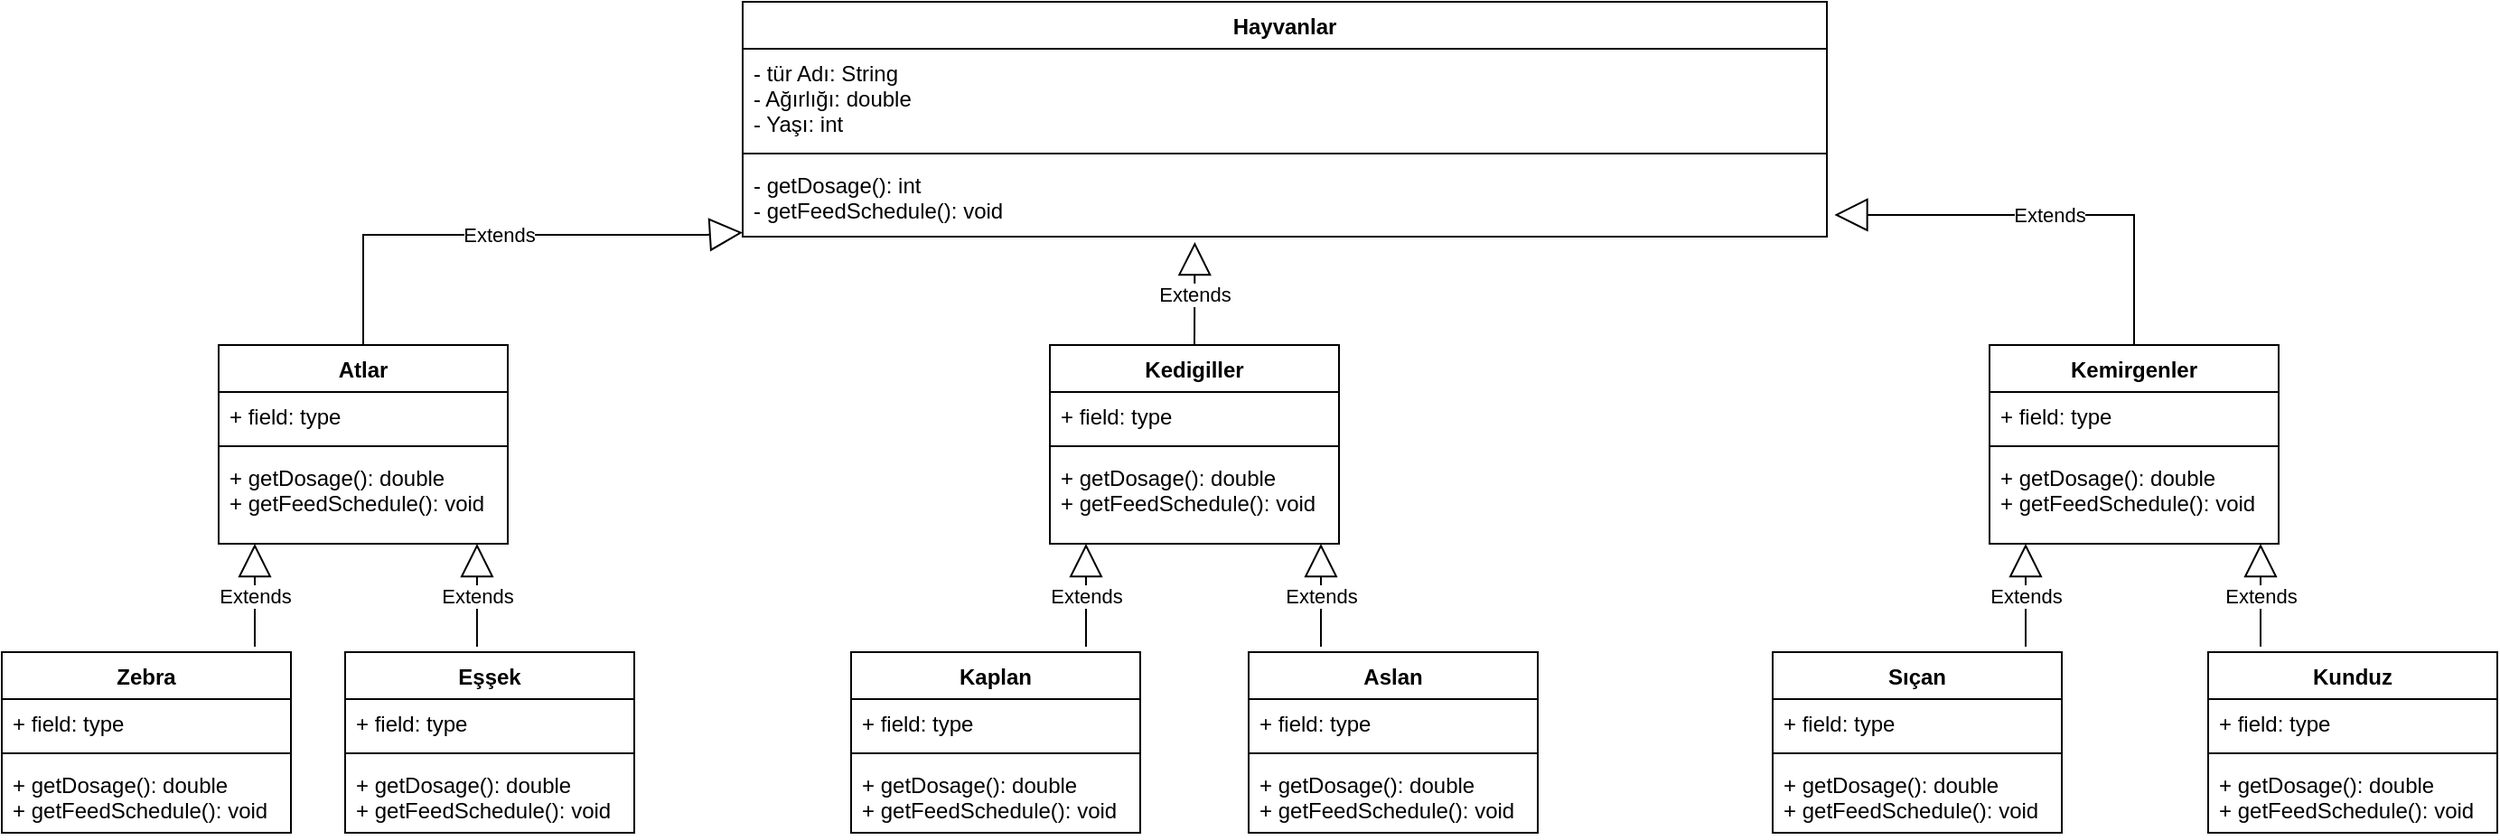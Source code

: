 <mxfile version="20.8.23" type="browser"><diagram name="Sayfa -1" id="lHmsnhRGG3BzKw4EVL4g"><mxGraphModel dx="1674" dy="796" grid="1" gridSize="10" guides="1" tooltips="1" connect="1" arrows="1" fold="1" page="1" pageScale="1" pageWidth="827" pageHeight="1169" math="0" shadow="0"><root><mxCell id="0"/><mxCell id="1" parent="0"/><mxCell id="fRpephQ96qWEvzVvGIX9-17" value="Kemirgenler" style="swimlane;fontStyle=1;align=center;verticalAlign=top;childLayout=stackLayout;horizontal=1;startSize=26;horizontalStack=0;resizeParent=1;resizeParentMax=0;resizeLast=0;collapsible=1;marginBottom=0;" parent="1" vertex="1"><mxGeometry x="1120" y="210" width="160" height="110" as="geometry"/></mxCell><mxCell id="fRpephQ96qWEvzVvGIX9-18" value="+ field: type" style="text;strokeColor=none;fillColor=none;align=left;verticalAlign=top;spacingLeft=4;spacingRight=4;overflow=hidden;rotatable=0;points=[[0,0.5],[1,0.5]];portConstraint=eastwest;" parent="fRpephQ96qWEvzVvGIX9-17" vertex="1"><mxGeometry y="26" width="160" height="26" as="geometry"/></mxCell><mxCell id="fRpephQ96qWEvzVvGIX9-19" value="" style="line;strokeWidth=1;fillColor=none;align=left;verticalAlign=middle;spacingTop=-1;spacingLeft=3;spacingRight=3;rotatable=0;labelPosition=right;points=[];portConstraint=eastwest;strokeColor=inherit;" parent="fRpephQ96qWEvzVvGIX9-17" vertex="1"><mxGeometry y="52" width="160" height="8" as="geometry"/></mxCell><mxCell id="fRpephQ96qWEvzVvGIX9-20" value="+ getDosage(): double&#10;+ getFeedSchedule(): void" style="text;strokeColor=none;fillColor=none;align=left;verticalAlign=top;spacingLeft=4;spacingRight=4;overflow=hidden;rotatable=0;points=[[0,0.5],[1,0.5]];portConstraint=eastwest;" parent="fRpephQ96qWEvzVvGIX9-17" vertex="1"><mxGeometry y="60" width="160" height="50" as="geometry"/></mxCell><mxCell id="fRpephQ96qWEvzVvGIX9-21" value="Kedigiller" style="swimlane;fontStyle=1;align=center;verticalAlign=top;childLayout=stackLayout;horizontal=1;startSize=26;horizontalStack=0;resizeParent=1;resizeParentMax=0;resizeLast=0;collapsible=1;marginBottom=0;" parent="1" vertex="1"><mxGeometry x="600" y="210" width="160" height="110" as="geometry"/></mxCell><mxCell id="fRpephQ96qWEvzVvGIX9-22" value="+ field: type" style="text;strokeColor=none;fillColor=none;align=left;verticalAlign=top;spacingLeft=4;spacingRight=4;overflow=hidden;rotatable=0;points=[[0,0.5],[1,0.5]];portConstraint=eastwest;" parent="fRpephQ96qWEvzVvGIX9-21" vertex="1"><mxGeometry y="26" width="160" height="26" as="geometry"/></mxCell><mxCell id="fRpephQ96qWEvzVvGIX9-23" value="" style="line;strokeWidth=1;fillColor=none;align=left;verticalAlign=middle;spacingTop=-1;spacingLeft=3;spacingRight=3;rotatable=0;labelPosition=right;points=[];portConstraint=eastwest;strokeColor=inherit;" parent="fRpephQ96qWEvzVvGIX9-21" vertex="1"><mxGeometry y="52" width="160" height="8" as="geometry"/></mxCell><mxCell id="fRpephQ96qWEvzVvGIX9-24" value="+ getDosage(): double&#10;+ getFeedSchedule(): void" style="text;strokeColor=none;fillColor=none;align=left;verticalAlign=top;spacingLeft=4;spacingRight=4;overflow=hidden;rotatable=0;points=[[0,0.5],[1,0.5]];portConstraint=eastwest;" parent="fRpephQ96qWEvzVvGIX9-21" vertex="1"><mxGeometry y="60" width="160" height="50" as="geometry"/></mxCell><mxCell id="fRpephQ96qWEvzVvGIX9-25" value="Atlar" style="swimlane;fontStyle=1;align=center;verticalAlign=top;childLayout=stackLayout;horizontal=1;startSize=26;horizontalStack=0;resizeParent=1;resizeParentMax=0;resizeLast=0;collapsible=1;marginBottom=0;" parent="1" vertex="1"><mxGeometry x="140" y="210" width="160" height="110" as="geometry"/></mxCell><mxCell id="fRpephQ96qWEvzVvGIX9-26" value="+ field: type" style="text;strokeColor=none;fillColor=none;align=left;verticalAlign=top;spacingLeft=4;spacingRight=4;overflow=hidden;rotatable=0;points=[[0,0.5],[1,0.5]];portConstraint=eastwest;" parent="fRpephQ96qWEvzVvGIX9-25" vertex="1"><mxGeometry y="26" width="160" height="26" as="geometry"/></mxCell><mxCell id="fRpephQ96qWEvzVvGIX9-27" value="" style="line;strokeWidth=1;fillColor=none;align=left;verticalAlign=middle;spacingTop=-1;spacingLeft=3;spacingRight=3;rotatable=0;labelPosition=right;points=[];portConstraint=eastwest;strokeColor=inherit;" parent="fRpephQ96qWEvzVvGIX9-25" vertex="1"><mxGeometry y="52" width="160" height="8" as="geometry"/></mxCell><mxCell id="fRpephQ96qWEvzVvGIX9-28" value="+ getDosage(): double&#10;+ getFeedSchedule(): void" style="text;strokeColor=none;fillColor=none;align=left;verticalAlign=top;spacingLeft=4;spacingRight=4;overflow=hidden;rotatable=0;points=[[0,0.5],[1,0.5]];portConstraint=eastwest;" parent="fRpephQ96qWEvzVvGIX9-25" vertex="1"><mxGeometry y="60" width="160" height="50" as="geometry"/></mxCell><mxCell id="fRpephQ96qWEvzVvGIX9-29" value="Hayvanlar" style="swimlane;fontStyle=1;align=center;verticalAlign=top;childLayout=stackLayout;horizontal=1;startSize=26;horizontalStack=0;resizeParent=1;resizeParentMax=0;resizeLast=0;collapsible=1;marginBottom=0;" parent="1" vertex="1"><mxGeometry x="430" y="20" width="600" height="130" as="geometry"/></mxCell><mxCell id="fRpephQ96qWEvzVvGIX9-30" value="- tür Adı: String&#10;- Ağırlığı: double&#10;- Yaşı: int" style="text;strokeColor=none;fillColor=none;align=left;verticalAlign=top;spacingLeft=4;spacingRight=4;overflow=hidden;rotatable=0;points=[[0,0.5],[1,0.5]];portConstraint=eastwest;" parent="fRpephQ96qWEvzVvGIX9-29" vertex="1"><mxGeometry y="26" width="600" height="54" as="geometry"/></mxCell><mxCell id="fRpephQ96qWEvzVvGIX9-31" value="" style="line;strokeWidth=1;fillColor=none;align=left;verticalAlign=middle;spacingTop=-1;spacingLeft=3;spacingRight=3;rotatable=0;labelPosition=right;points=[];portConstraint=eastwest;strokeColor=inherit;" parent="fRpephQ96qWEvzVvGIX9-29" vertex="1"><mxGeometry y="80" width="600" height="8" as="geometry"/></mxCell><mxCell id="fRpephQ96qWEvzVvGIX9-32" value="- getDosage(): int&#10;- getFeedSchedule(): void" style="text;strokeColor=none;fillColor=none;align=left;verticalAlign=top;spacingLeft=4;spacingRight=4;overflow=hidden;rotatable=0;points=[[0,0.5],[1,0.5]];portConstraint=eastwest;" parent="fRpephQ96qWEvzVvGIX9-29" vertex="1"><mxGeometry y="88" width="600" height="42" as="geometry"/></mxCell><mxCell id="fRpephQ96qWEvzVvGIX9-33" value="Extends" style="endArrow=block;endSize=16;endFill=0;html=1;rounded=0;entryX=1.007;entryY=0.714;entryDx=0;entryDy=0;entryPerimeter=0;" parent="1" target="fRpephQ96qWEvzVvGIX9-32" edge="1"><mxGeometry width="160" relative="1" as="geometry"><mxPoint x="1200" y="210" as="sourcePoint"/><mxPoint x="1070" y="140" as="targetPoint"/><Array as="points"><mxPoint x="1200" y="210"/><mxPoint x="1200" y="138"/><mxPoint x="1130" y="138"/></Array></mxGeometry></mxCell><mxCell id="fRpephQ96qWEvzVvGIX9-34" value="Extends" style="endArrow=block;endSize=16;endFill=0;html=1;rounded=0;exitX=0.5;exitY=0;exitDx=0;exitDy=0;entryX=0.417;entryY=1.071;entryDx=0;entryDy=0;entryPerimeter=0;" parent="1" source="fRpephQ96qWEvzVvGIX9-21" target="fRpephQ96qWEvzVvGIX9-32" edge="1"><mxGeometry width="160" relative="1" as="geometry"><mxPoint x="259.5" y="250" as="sourcePoint"/><mxPoint x="414" y="170" as="targetPoint"/></mxGeometry></mxCell><mxCell id="fRpephQ96qWEvzVvGIX9-35" value="Extends" style="endArrow=block;endSize=16;endFill=0;html=1;rounded=0;exitX=0.5;exitY=0;exitDx=0;exitDy=0;" parent="1" source="fRpephQ96qWEvzVvGIX9-25" target="fRpephQ96qWEvzVvGIX9-32" edge="1"><mxGeometry width="160" relative="1" as="geometry"><mxPoint x="112" y="260" as="sourcePoint"/><mxPoint x="170" y="170" as="targetPoint"/><Array as="points"><mxPoint x="220" y="149"/><mxPoint x="240" y="149"/><mxPoint x="410" y="149"/></Array></mxGeometry></mxCell><mxCell id="fRpephQ96qWEvzVvGIX9-37" value="Kaplan" style="swimlane;fontStyle=1;align=center;verticalAlign=top;childLayout=stackLayout;horizontal=1;startSize=26;horizontalStack=0;resizeParent=1;resizeParentMax=0;resizeLast=0;collapsible=1;marginBottom=0;" parent="1" vertex="1"><mxGeometry x="490" y="380" width="160" height="100" as="geometry"/></mxCell><mxCell id="fRpephQ96qWEvzVvGIX9-38" value="+ field: type" style="text;strokeColor=none;fillColor=none;align=left;verticalAlign=top;spacingLeft=4;spacingRight=4;overflow=hidden;rotatable=0;points=[[0,0.5],[1,0.5]];portConstraint=eastwest;" parent="fRpephQ96qWEvzVvGIX9-37" vertex="1"><mxGeometry y="26" width="160" height="26" as="geometry"/></mxCell><mxCell id="fRpephQ96qWEvzVvGIX9-39" value="" style="line;strokeWidth=1;fillColor=none;align=left;verticalAlign=middle;spacingTop=-1;spacingLeft=3;spacingRight=3;rotatable=0;labelPosition=right;points=[];portConstraint=eastwest;strokeColor=inherit;" parent="fRpephQ96qWEvzVvGIX9-37" vertex="1"><mxGeometry y="52" width="160" height="8" as="geometry"/></mxCell><mxCell id="fRpephQ96qWEvzVvGIX9-40" value="+ getDosage(): double&#10;+ getFeedSchedule(): void" style="text;strokeColor=none;fillColor=none;align=left;verticalAlign=top;spacingLeft=4;spacingRight=4;overflow=hidden;rotatable=0;points=[[0,0.5],[1,0.5]];portConstraint=eastwest;" parent="fRpephQ96qWEvzVvGIX9-37" vertex="1"><mxGeometry y="60" width="160" height="40" as="geometry"/></mxCell><mxCell id="fRpephQ96qWEvzVvGIX9-41" value="Aslan" style="swimlane;fontStyle=1;align=center;verticalAlign=top;childLayout=stackLayout;horizontal=1;startSize=26;horizontalStack=0;resizeParent=1;resizeParentMax=0;resizeLast=0;collapsible=1;marginBottom=0;" parent="1" vertex="1"><mxGeometry x="710" y="380" width="160" height="100" as="geometry"/></mxCell><mxCell id="fRpephQ96qWEvzVvGIX9-42" value="+ field: type" style="text;strokeColor=none;fillColor=none;align=left;verticalAlign=top;spacingLeft=4;spacingRight=4;overflow=hidden;rotatable=0;points=[[0,0.5],[1,0.5]];portConstraint=eastwest;" parent="fRpephQ96qWEvzVvGIX9-41" vertex="1"><mxGeometry y="26" width="160" height="26" as="geometry"/></mxCell><mxCell id="fRpephQ96qWEvzVvGIX9-43" value="" style="line;strokeWidth=1;fillColor=none;align=left;verticalAlign=middle;spacingTop=-1;spacingLeft=3;spacingRight=3;rotatable=0;labelPosition=right;points=[];portConstraint=eastwest;strokeColor=inherit;" parent="fRpephQ96qWEvzVvGIX9-41" vertex="1"><mxGeometry y="52" width="160" height="8" as="geometry"/></mxCell><mxCell id="fRpephQ96qWEvzVvGIX9-44" value="+ getDosage(): double&#10;+ getFeedSchedule(): void" style="text;strokeColor=none;fillColor=none;align=left;verticalAlign=top;spacingLeft=4;spacingRight=4;overflow=hidden;rotatable=0;points=[[0,0.5],[1,0.5]];portConstraint=eastwest;" parent="fRpephQ96qWEvzVvGIX9-41" vertex="1"><mxGeometry y="60" width="160" height="40" as="geometry"/></mxCell><mxCell id="fRpephQ96qWEvzVvGIX9-45" value="Kunduz" style="swimlane;fontStyle=1;align=center;verticalAlign=top;childLayout=stackLayout;horizontal=1;startSize=26;horizontalStack=0;resizeParent=1;resizeParentMax=0;resizeLast=0;collapsible=1;marginBottom=0;" parent="1" vertex="1"><mxGeometry x="1241" y="380" width="160" height="100" as="geometry"/></mxCell><mxCell id="fRpephQ96qWEvzVvGIX9-46" value="+ field: type" style="text;strokeColor=none;fillColor=none;align=left;verticalAlign=top;spacingLeft=4;spacingRight=4;overflow=hidden;rotatable=0;points=[[0,0.5],[1,0.5]];portConstraint=eastwest;" parent="fRpephQ96qWEvzVvGIX9-45" vertex="1"><mxGeometry y="26" width="160" height="26" as="geometry"/></mxCell><mxCell id="fRpephQ96qWEvzVvGIX9-47" value="" style="line;strokeWidth=1;fillColor=none;align=left;verticalAlign=middle;spacingTop=-1;spacingLeft=3;spacingRight=3;rotatable=0;labelPosition=right;points=[];portConstraint=eastwest;strokeColor=inherit;" parent="fRpephQ96qWEvzVvGIX9-45" vertex="1"><mxGeometry y="52" width="160" height="8" as="geometry"/></mxCell><mxCell id="fRpephQ96qWEvzVvGIX9-48" value="+ getDosage(): double&#10;+ getFeedSchedule(): void" style="text;strokeColor=none;fillColor=none;align=left;verticalAlign=top;spacingLeft=4;spacingRight=4;overflow=hidden;rotatable=0;points=[[0,0.5],[1,0.5]];portConstraint=eastwest;" parent="fRpephQ96qWEvzVvGIX9-45" vertex="1"><mxGeometry y="60" width="160" height="40" as="geometry"/></mxCell><mxCell id="fRpephQ96qWEvzVvGIX9-49" value="Sıçan" style="swimlane;fontStyle=1;align=center;verticalAlign=top;childLayout=stackLayout;horizontal=1;startSize=26;horizontalStack=0;resizeParent=1;resizeParentMax=0;resizeLast=0;collapsible=1;marginBottom=0;" parent="1" vertex="1"><mxGeometry x="1000" y="380" width="160" height="100" as="geometry"/></mxCell><mxCell id="fRpephQ96qWEvzVvGIX9-50" value="+ field: type" style="text;strokeColor=none;fillColor=none;align=left;verticalAlign=top;spacingLeft=4;spacingRight=4;overflow=hidden;rotatable=0;points=[[0,0.5],[1,0.5]];portConstraint=eastwest;" parent="fRpephQ96qWEvzVvGIX9-49" vertex="1"><mxGeometry y="26" width="160" height="26" as="geometry"/></mxCell><mxCell id="fRpephQ96qWEvzVvGIX9-51" value="" style="line;strokeWidth=1;fillColor=none;align=left;verticalAlign=middle;spacingTop=-1;spacingLeft=3;spacingRight=3;rotatable=0;labelPosition=right;points=[];portConstraint=eastwest;strokeColor=inherit;" parent="fRpephQ96qWEvzVvGIX9-49" vertex="1"><mxGeometry y="52" width="160" height="8" as="geometry"/></mxCell><mxCell id="fRpephQ96qWEvzVvGIX9-52" value="+ getDosage(): double&#10;+ getFeedSchedule(): void" style="text;strokeColor=none;fillColor=none;align=left;verticalAlign=top;spacingLeft=4;spacingRight=4;overflow=hidden;rotatable=0;points=[[0,0.5],[1,0.5]];portConstraint=eastwest;" parent="fRpephQ96qWEvzVvGIX9-49" vertex="1"><mxGeometry y="60" width="160" height="40" as="geometry"/></mxCell><mxCell id="fRpephQ96qWEvzVvGIX9-62" value="Eşşek" style="swimlane;fontStyle=1;align=center;verticalAlign=top;childLayout=stackLayout;horizontal=1;startSize=26;horizontalStack=0;resizeParent=1;resizeParentMax=0;resizeLast=0;collapsible=1;marginBottom=0;" parent="1" vertex="1"><mxGeometry x="210" y="380" width="160" height="100" as="geometry"/></mxCell><mxCell id="fRpephQ96qWEvzVvGIX9-63" value="+ field: type" style="text;strokeColor=none;fillColor=none;align=left;verticalAlign=top;spacingLeft=4;spacingRight=4;overflow=hidden;rotatable=0;points=[[0,0.5],[1,0.5]];portConstraint=eastwest;" parent="fRpephQ96qWEvzVvGIX9-62" vertex="1"><mxGeometry y="26" width="160" height="26" as="geometry"/></mxCell><mxCell id="fRpephQ96qWEvzVvGIX9-64" value="" style="line;strokeWidth=1;fillColor=none;align=left;verticalAlign=middle;spacingTop=-1;spacingLeft=3;spacingRight=3;rotatable=0;labelPosition=right;points=[];portConstraint=eastwest;strokeColor=inherit;" parent="fRpephQ96qWEvzVvGIX9-62" vertex="1"><mxGeometry y="52" width="160" height="8" as="geometry"/></mxCell><mxCell id="fRpephQ96qWEvzVvGIX9-65" value="+ getDosage(): double&#10;+ getFeedSchedule(): void" style="text;strokeColor=none;fillColor=none;align=left;verticalAlign=top;spacingLeft=4;spacingRight=4;overflow=hidden;rotatable=0;points=[[0,0.5],[1,0.5]];portConstraint=eastwest;" parent="fRpephQ96qWEvzVvGIX9-62" vertex="1"><mxGeometry y="60" width="160" height="40" as="geometry"/></mxCell><mxCell id="fRpephQ96qWEvzVvGIX9-66" value="Zebra" style="swimlane;fontStyle=1;align=center;verticalAlign=top;childLayout=stackLayout;horizontal=1;startSize=26;horizontalStack=0;resizeParent=1;resizeParentMax=0;resizeLast=0;collapsible=1;marginBottom=0;" parent="1" vertex="1"><mxGeometry x="20" y="380" width="160" height="100" as="geometry"/></mxCell><mxCell id="fRpephQ96qWEvzVvGIX9-67" value="+ field: type" style="text;strokeColor=none;fillColor=none;align=left;verticalAlign=top;spacingLeft=4;spacingRight=4;overflow=hidden;rotatable=0;points=[[0,0.5],[1,0.5]];portConstraint=eastwest;" parent="fRpephQ96qWEvzVvGIX9-66" vertex="1"><mxGeometry y="26" width="160" height="26" as="geometry"/></mxCell><mxCell id="fRpephQ96qWEvzVvGIX9-68" value="" style="line;strokeWidth=1;fillColor=none;align=left;verticalAlign=middle;spacingTop=-1;spacingLeft=3;spacingRight=3;rotatable=0;labelPosition=right;points=[];portConstraint=eastwest;strokeColor=inherit;" parent="fRpephQ96qWEvzVvGIX9-66" vertex="1"><mxGeometry y="52" width="160" height="8" as="geometry"/></mxCell><mxCell id="fRpephQ96qWEvzVvGIX9-69" value="+ getDosage(): double&#10;+ getFeedSchedule(): void" style="text;strokeColor=none;fillColor=none;align=left;verticalAlign=top;spacingLeft=4;spacingRight=4;overflow=hidden;rotatable=0;points=[[0,0.5],[1,0.5]];portConstraint=eastwest;" parent="fRpephQ96qWEvzVvGIX9-66" vertex="1"><mxGeometry y="60" width="160" height="40" as="geometry"/></mxCell><mxCell id="fRpephQ96qWEvzVvGIX9-76" value="Extends" style="endArrow=block;endSize=16;endFill=0;html=1;rounded=0;entryX=0.417;entryY=1.071;entryDx=0;entryDy=0;entryPerimeter=0;exitX=0.875;exitY=-0.03;exitDx=0;exitDy=0;exitPerimeter=0;" parent="1" source="fRpephQ96qWEvzVvGIX9-66" edge="1"><mxGeometry width="160" relative="1" as="geometry"><mxPoint x="160" y="360" as="sourcePoint"/><mxPoint x="160" y="320" as="targetPoint"/></mxGeometry></mxCell><mxCell id="fRpephQ96qWEvzVvGIX9-81" value="Extends" style="endArrow=block;endSize=16;endFill=0;html=1;rounded=0;exitX=0.5;exitY=0;exitDx=0;exitDy=0;entryX=0.417;entryY=1.071;entryDx=0;entryDy=0;entryPerimeter=0;" parent="1" edge="1"><mxGeometry width="160" relative="1" as="geometry"><mxPoint x="750" y="377" as="sourcePoint"/><mxPoint x="750" y="320" as="targetPoint"/></mxGeometry></mxCell><mxCell id="fRpephQ96qWEvzVvGIX9-82" value="Extends" style="endArrow=block;endSize=16;endFill=0;html=1;rounded=0;exitX=0.5;exitY=0;exitDx=0;exitDy=0;entryX=0.417;entryY=1.071;entryDx=0;entryDy=0;entryPerimeter=0;" parent="1" edge="1"><mxGeometry width="160" relative="1" as="geometry"><mxPoint x="620" y="377" as="sourcePoint"/><mxPoint x="620" y="320" as="targetPoint"/></mxGeometry></mxCell><mxCell id="fRpephQ96qWEvzVvGIX9-80" value="Extends" style="endArrow=block;endSize=16;endFill=0;html=1;rounded=0;exitX=0.456;exitY=-0.03;exitDx=0;exitDy=0;exitPerimeter=0;" parent="1" source="fRpephQ96qWEvzVvGIX9-62" edge="1"><mxGeometry width="160" relative="1" as="geometry"><mxPoint x="280" y="370" as="sourcePoint"/><mxPoint x="283" y="320" as="targetPoint"/></mxGeometry></mxCell><mxCell id="fRpephQ96qWEvzVvGIX9-84" value="Extends" style="endArrow=block;endSize=16;endFill=0;html=1;rounded=0;exitX=0.5;exitY=0;exitDx=0;exitDy=0;entryX=0.417;entryY=1.071;entryDx=0;entryDy=0;entryPerimeter=0;" parent="1" edge="1"><mxGeometry width="160" relative="1" as="geometry"><mxPoint x="1140" y="377" as="sourcePoint"/><mxPoint x="1140" y="320" as="targetPoint"/></mxGeometry></mxCell><mxCell id="fRpephQ96qWEvzVvGIX9-85" value="Extends" style="endArrow=block;endSize=16;endFill=0;html=1;rounded=0;exitX=0.5;exitY=0;exitDx=0;exitDy=0;entryX=0.417;entryY=1.071;entryDx=0;entryDy=0;entryPerimeter=0;" parent="1" edge="1"><mxGeometry width="160" relative="1" as="geometry"><mxPoint x="1270" y="377" as="sourcePoint"/><mxPoint x="1270" y="320" as="targetPoint"/></mxGeometry></mxCell></root></mxGraphModel></diagram></mxfile>